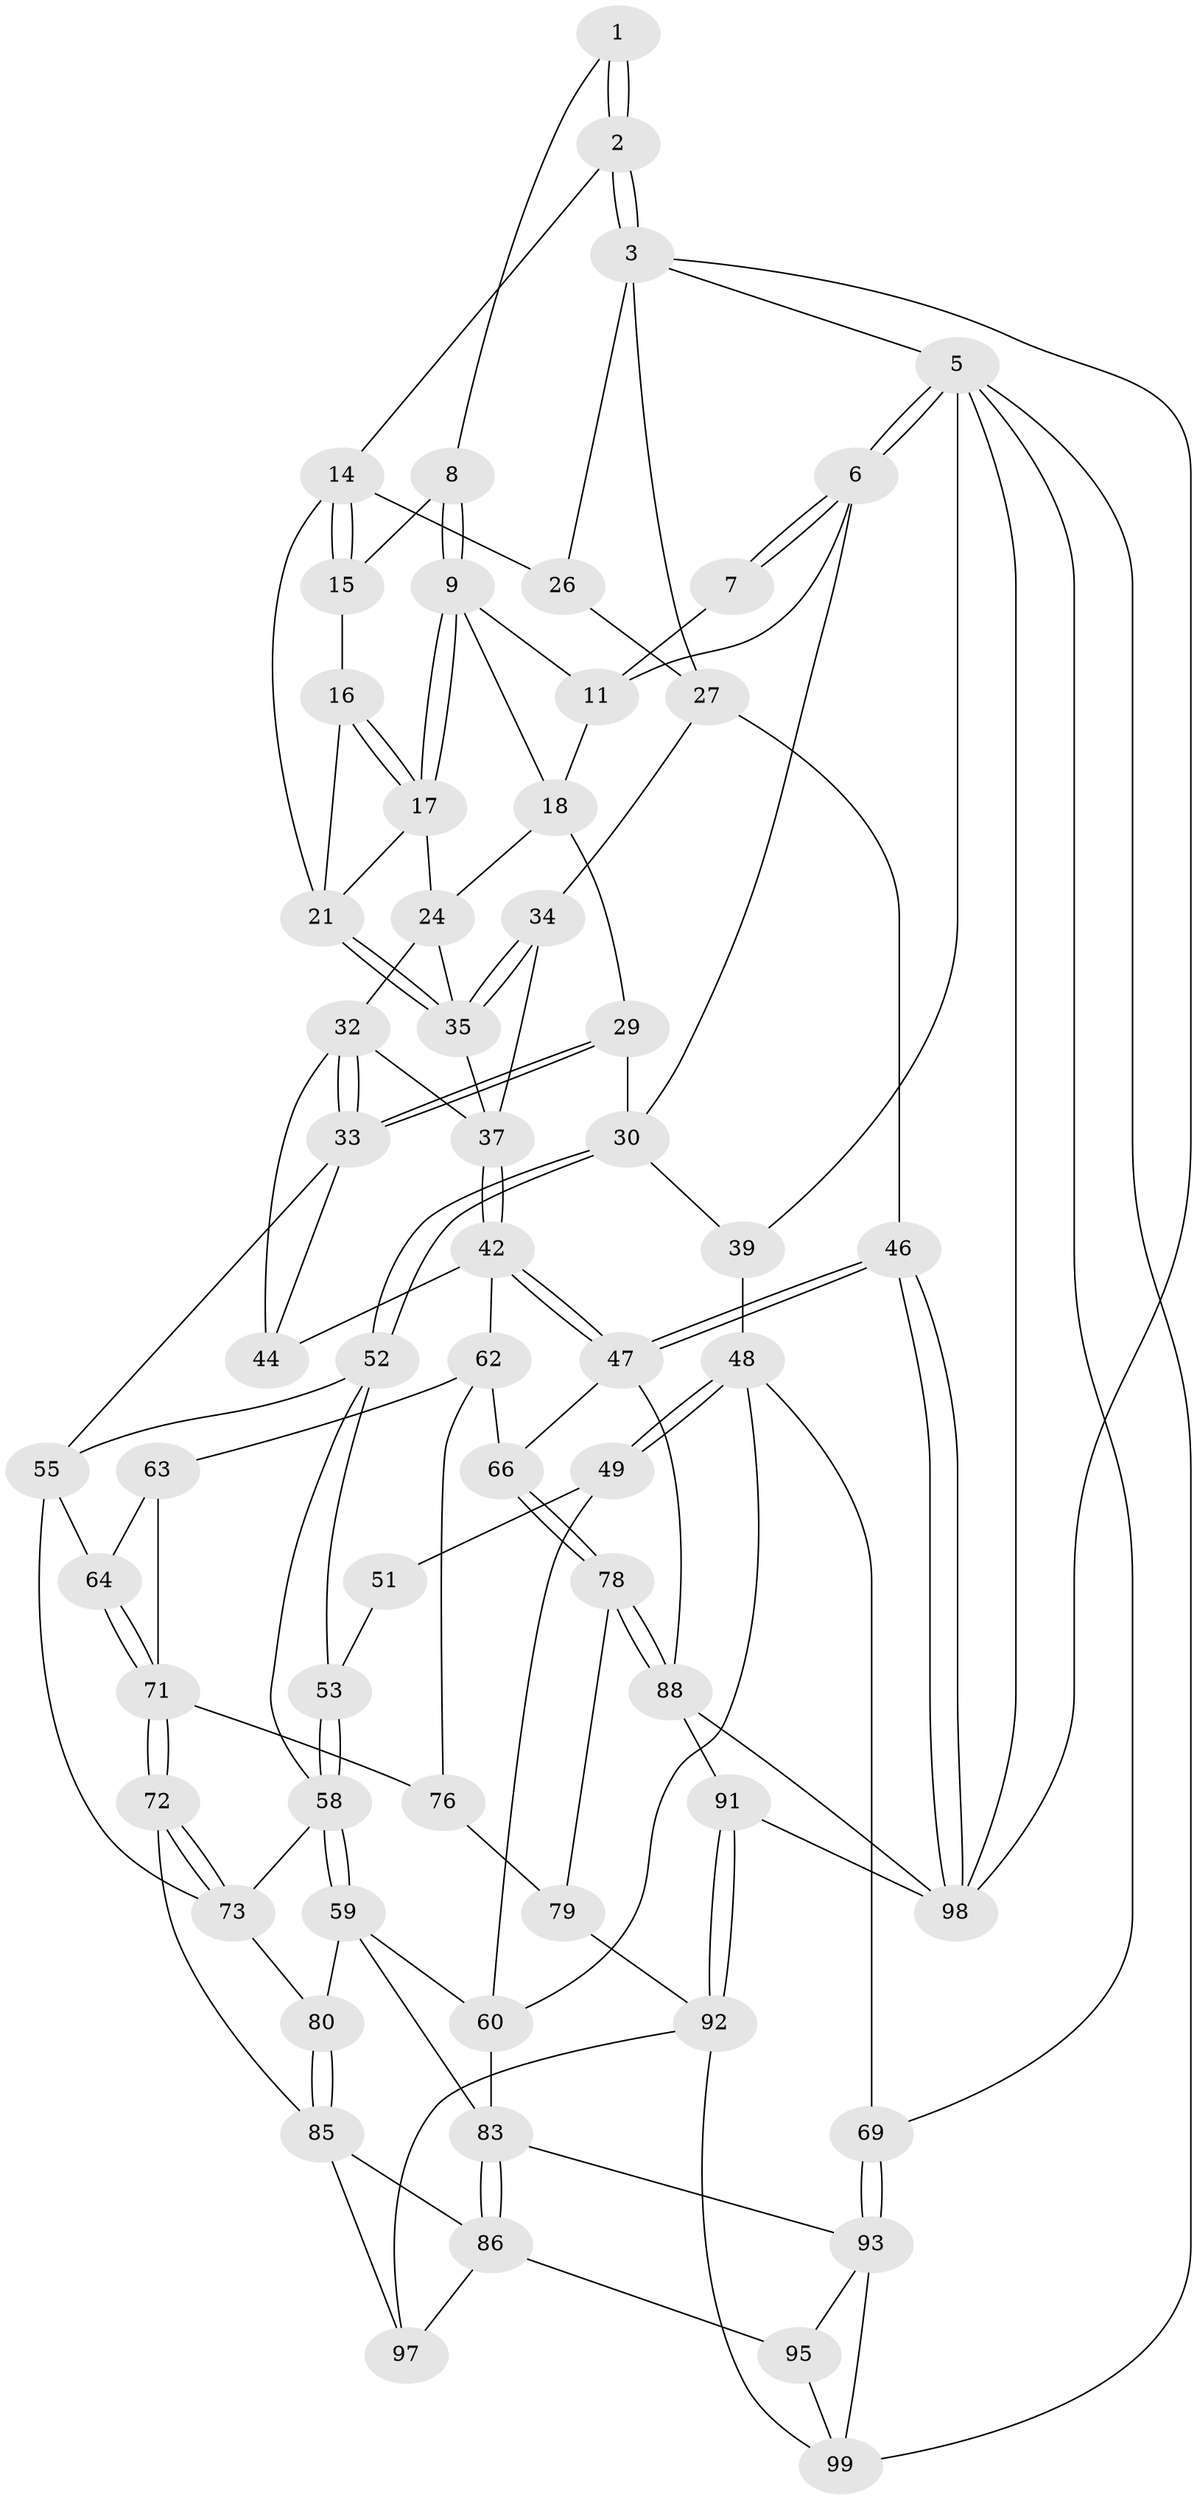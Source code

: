 // original degree distribution, {3: 0.029411764705882353, 5: 0.5196078431372549, 6: 0.22549019607843138, 4: 0.22549019607843138}
// Generated by graph-tools (version 1.1) at 2025/11/02/27/25 16:11:59]
// undirected, 62 vertices, 140 edges
graph export_dot {
graph [start="1"]
  node [color=gray90,style=filled];
  1 [pos="+0.5937174801109965+0"];
  2 [pos="+0.9331768209296432+0"];
  3 [pos="+1+0",super="+4"];
  5 [pos="+0+0",super="+70"];
  6 [pos="+0+0",super="+12"];
  7 [pos="+0.38387459103932003+0"];
  8 [pos="+0.5897473916645904+0.017951568195168195"];
  9 [pos="+0.5058364477124652+0.10299884013552749",super="+10"];
  11 [pos="+0.38315218827661063+0",super="+13"];
  14 [pos="+0.792235230443046+0.058929796927033366",super="+20"];
  15 [pos="+0.6338771642745598+0.0900957989826834"];
  16 [pos="+0.6296395929504048+0.10472931283349485"];
  17 [pos="+0.5517596520510517+0.19657319616235533",super="+23"];
  18 [pos="+0.3916523042699597+0.13295660907448986",super="+19"];
  21 [pos="+0.7876358844679919+0.19782958812140566",super="+22"];
  24 [pos="+0.5407629886441165+0.2440742870015063",super="+25"];
  26 [pos="+0.9197335250011304+0.15125250082117273"];
  27 [pos="+1+0.3472974278797597",super="+28"];
  29 [pos="+0.2903382824372358+0.33175881304523946"];
  30 [pos="+0.2473560675606358+0.3312222238632948",super="+31"];
  32 [pos="+0.47808348570608344+0.33889629276454913",super="+41"];
  33 [pos="+0.4337848493936613+0.38008132538640255",super="+45"];
  34 [pos="+0.868617787748817+0.3149543527281575"];
  35 [pos="+0.788039958373822+0.20120462013550877",super="+36"];
  37 [pos="+0.7943890105641863+0.39779113430784824",super="+38"];
  39 [pos="+0.12899653473844894+0.32130785901072445",super="+40"];
  42 [pos="+0.7784115749787103+0.5000889886892141",super="+43"];
  44 [pos="+0.6427502356173276+0.4835606009632306"];
  46 [pos="+1+0.6867194816467125"];
  47 [pos="+1+0.6829494075215649",super="+65"];
  48 [pos="+0+0.5965698975513245",super="+68"];
  49 [pos="+0+0.6021163765888881",super="+50"];
  51 [pos="+0.10505189119490922+0.46063014530435464",super="+54"];
  52 [pos="+0.22656434952484092+0.4877412417746972",super="+57"];
  53 [pos="+0.1903198986683972+0.5495256398458893"];
  55 [pos="+0.46785017722691835+0.48275647531129157",super="+56"];
  58 [pos="+0.2003249602206655+0.6469858136124913",super="+61"];
  59 [pos="+0.18767046290937253+0.6612589825680384",super="+81"];
  60 [pos="+0.13483861869100588+0.6782288580946464",super="+82"];
  62 [pos="+0.6787142431362518+0.6208824644730565",super="+67"];
  63 [pos="+0.5890016805346375+0.620438764272134"];
  64 [pos="+0.5020590549910007+0.5390162236144573"];
  66 [pos="+0.7016683671503694+0.6412449373225262"];
  69 [pos="+0+0.9764569842579134"];
  71 [pos="+0.4887371624966415+0.7924151444162688",super="+74"];
  72 [pos="+0.4650611531808597+0.7969749601364283"];
  73 [pos="+0.43553690212595153+0.7406163389320657",super="+75"];
  76 [pos="+0.6133060491754798+0.7905429716178528",super="+77"];
  78 [pos="+0.6809178302072059+0.8070712078163678"];
  79 [pos="+0.6578382174786249+0.8065057437166726",super="+89"];
  80 [pos="+0.31009309192217405+0.7530604167309166"];
  83 [pos="+0.21333063413924686+0.8408403526308121",super="+84"];
  85 [pos="+0.34058103825814945+0.7887305177764213",super="+87"];
  86 [pos="+0.22157076095871628+0.8464823601183853",super="+94"];
  88 [pos="+0.7631112798533584+0.8149090409924805",super="+90"];
  91 [pos="+0.706724889824214+1"];
  92 [pos="+0.6747593901489733+1",super="+100"];
  93 [pos="+0.13709394477258374+0.8825097455394325",super="+96"];
  95 [pos="+0.2278517314854432+0.9945304624790691"];
  97 [pos="+0.41701079006869696+0.8891045328165121"];
  98 [pos="+1+0.741072782123207",super="+101"];
  99 [pos="+0+1",super="+102"];
  1 -- 2;
  1 -- 2;
  1 -- 8;
  2 -- 3;
  2 -- 3;
  2 -- 14;
  3 -- 26;
  3 -- 27;
  3 -- 5;
  3 -- 98;
  5 -- 6;
  5 -- 6;
  5 -- 99;
  5 -- 69;
  5 -- 98;
  5 -- 39;
  6 -- 7;
  6 -- 7;
  6 -- 11;
  6 -- 30;
  7 -- 11;
  8 -- 9;
  8 -- 9;
  8 -- 15;
  9 -- 17;
  9 -- 17;
  9 -- 18;
  9 -- 11;
  11 -- 18;
  14 -- 15;
  14 -- 15;
  14 -- 26;
  14 -- 21;
  15 -- 16;
  16 -- 17;
  16 -- 17;
  16 -- 21;
  17 -- 24;
  17 -- 21;
  18 -- 24;
  18 -- 29;
  21 -- 35;
  21 -- 35;
  24 -- 32;
  24 -- 35;
  26 -- 27;
  27 -- 46;
  27 -- 34;
  29 -- 30;
  29 -- 33;
  29 -- 33;
  30 -- 52;
  30 -- 52;
  30 -- 39;
  32 -- 33;
  32 -- 33;
  32 -- 44;
  32 -- 37;
  33 -- 44;
  33 -- 55;
  34 -- 35;
  34 -- 35;
  34 -- 37;
  35 -- 37;
  37 -- 42;
  37 -- 42;
  39 -- 48;
  42 -- 47;
  42 -- 47;
  42 -- 44;
  42 -- 62;
  46 -- 47;
  46 -- 47;
  46 -- 98;
  46 -- 98;
  47 -- 88;
  47 -- 66;
  48 -- 49;
  48 -- 49;
  48 -- 60;
  48 -- 69;
  49 -- 60;
  49 -- 51 [weight=2];
  51 -- 53;
  52 -- 53;
  52 -- 58;
  52 -- 55;
  53 -- 58;
  53 -- 58;
  55 -- 64;
  55 -- 73;
  58 -- 59;
  58 -- 59;
  58 -- 73;
  59 -- 60;
  59 -- 80;
  59 -- 83;
  60 -- 83;
  62 -- 63;
  62 -- 66;
  62 -- 76;
  63 -- 64;
  63 -- 71;
  64 -- 71;
  64 -- 71;
  66 -- 78;
  66 -- 78;
  69 -- 93;
  69 -- 93;
  71 -- 72;
  71 -- 72;
  71 -- 76;
  72 -- 73;
  72 -- 73;
  72 -- 85;
  73 -- 80;
  76 -- 79 [weight=2];
  78 -- 79;
  78 -- 88;
  78 -- 88;
  79 -- 92;
  80 -- 85;
  80 -- 85;
  83 -- 86;
  83 -- 86;
  83 -- 93;
  85 -- 86;
  85 -- 97;
  86 -- 97;
  86 -- 95;
  88 -- 98;
  88 -- 91;
  91 -- 92;
  91 -- 92;
  91 -- 98;
  92 -- 97;
  92 -- 99;
  93 -- 99;
  93 -- 95;
  95 -- 99;
}
